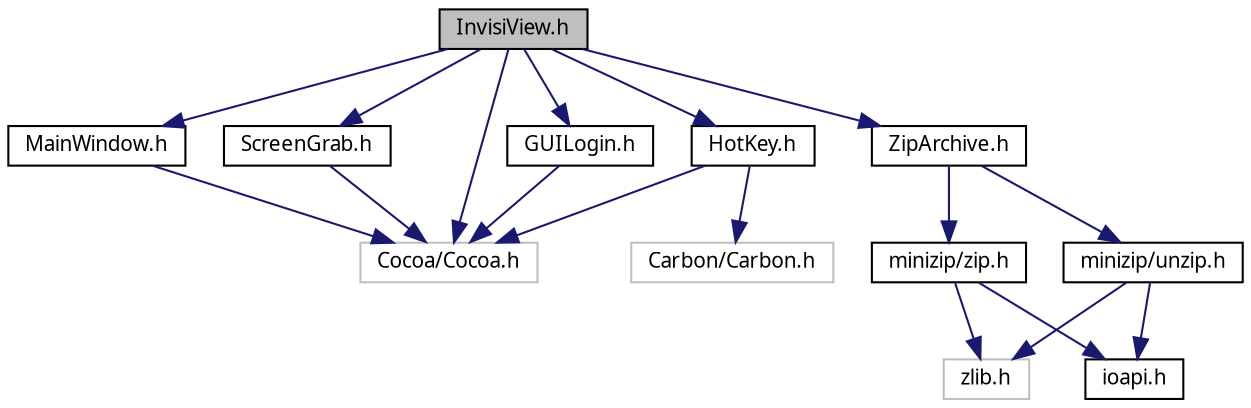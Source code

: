 digraph G
{
  edge [fontname="FreeSans.ttf",fontsize="10",labelfontname="FreeSans.ttf",labelfontsize="10"];
  node [fontname="FreeSans.ttf",fontsize="10",shape=record];
  Node1 [label="InvisiView.h",height=0.2,width=0.4,color="black", fillcolor="grey75", style="filled" fontcolor="black"];
  Node1 -> Node2 [color="midnightblue",fontsize="10",style="solid",fontname="FreeSans.ttf"];
  Node2 [label="GUILogin.h",height=0.2,width=0.4,color="black", fillcolor="white", style="filled",URL="$_g_u_i_login_8h.html"];
  Node2 -> Node3 [color="midnightblue",fontsize="10",style="solid",fontname="FreeSans.ttf"];
  Node3 [label="Cocoa/Cocoa.h",height=0.2,width=0.4,color="grey75", fillcolor="white", style="filled"];
  Node1 -> Node4 [color="midnightblue",fontsize="10",style="solid",fontname="FreeSans.ttf"];
  Node4 [label="MainWindow.h",height=0.2,width=0.4,color="black", fillcolor="white", style="filled",URL="$_main_window_8h.html"];
  Node4 -> Node3 [color="midnightblue",fontsize="10",style="solid",fontname="FreeSans.ttf"];
  Node1 -> Node5 [color="midnightblue",fontsize="10",style="solid",fontname="FreeSans.ttf"];
  Node5 [label="HotKey.h",height=0.2,width=0.4,color="black", fillcolor="white", style="filled",URL="$_hot_key_8h.html"];
  Node5 -> Node3 [color="midnightblue",fontsize="10",style="solid",fontname="FreeSans.ttf"];
  Node5 -> Node6 [color="midnightblue",fontsize="10",style="solid",fontname="FreeSans.ttf"];
  Node6 [label="Carbon/Carbon.h",height=0.2,width=0.4,color="grey75", fillcolor="white", style="filled"];
  Node1 -> Node7 [color="midnightblue",fontsize="10",style="solid",fontname="FreeSans.ttf"];
  Node7 [label="ScreenGrab.h",height=0.2,width=0.4,color="black", fillcolor="white", style="filled",URL="$_screen_grab_8h.html"];
  Node7 -> Node3 [color="midnightblue",fontsize="10",style="solid",fontname="FreeSans.ttf"];
  Node1 -> Node8 [color="midnightblue",fontsize="10",style="solid",fontname="FreeSans.ttf"];
  Node8 [label="ZipArchive.h",height=0.2,width=0.4,color="black", fillcolor="white", style="filled",URL="$_zip_archive_8h.html"];
  Node8 -> Node9 [color="midnightblue",fontsize="10",style="solid",fontname="FreeSans.ttf"];
  Node9 [label="minizip/zip.h",height=0.2,width=0.4,color="black", fillcolor="white", style="filled",URL="$zip_8h.html"];
  Node9 -> Node10 [color="midnightblue",fontsize="10",style="solid",fontname="FreeSans.ttf"];
  Node10 [label="zlib.h",height=0.2,width=0.4,color="grey75", fillcolor="white", style="filled"];
  Node9 -> Node11 [color="midnightblue",fontsize="10",style="solid",fontname="FreeSans.ttf"];
  Node11 [label="ioapi.h",height=0.2,width=0.4,color="black", fillcolor="white", style="filled",URL="$ioapi_8h.html"];
  Node8 -> Node12 [color="midnightblue",fontsize="10",style="solid",fontname="FreeSans.ttf"];
  Node12 [label="minizip/unzip.h",height=0.2,width=0.4,color="black", fillcolor="white", style="filled",URL="$unzip_8h.html"];
  Node12 -> Node10 [color="midnightblue",fontsize="10",style="solid",fontname="FreeSans.ttf"];
  Node12 -> Node11 [color="midnightblue",fontsize="10",style="solid",fontname="FreeSans.ttf"];
  Node1 -> Node3 [color="midnightblue",fontsize="10",style="solid",fontname="FreeSans.ttf"];
}

